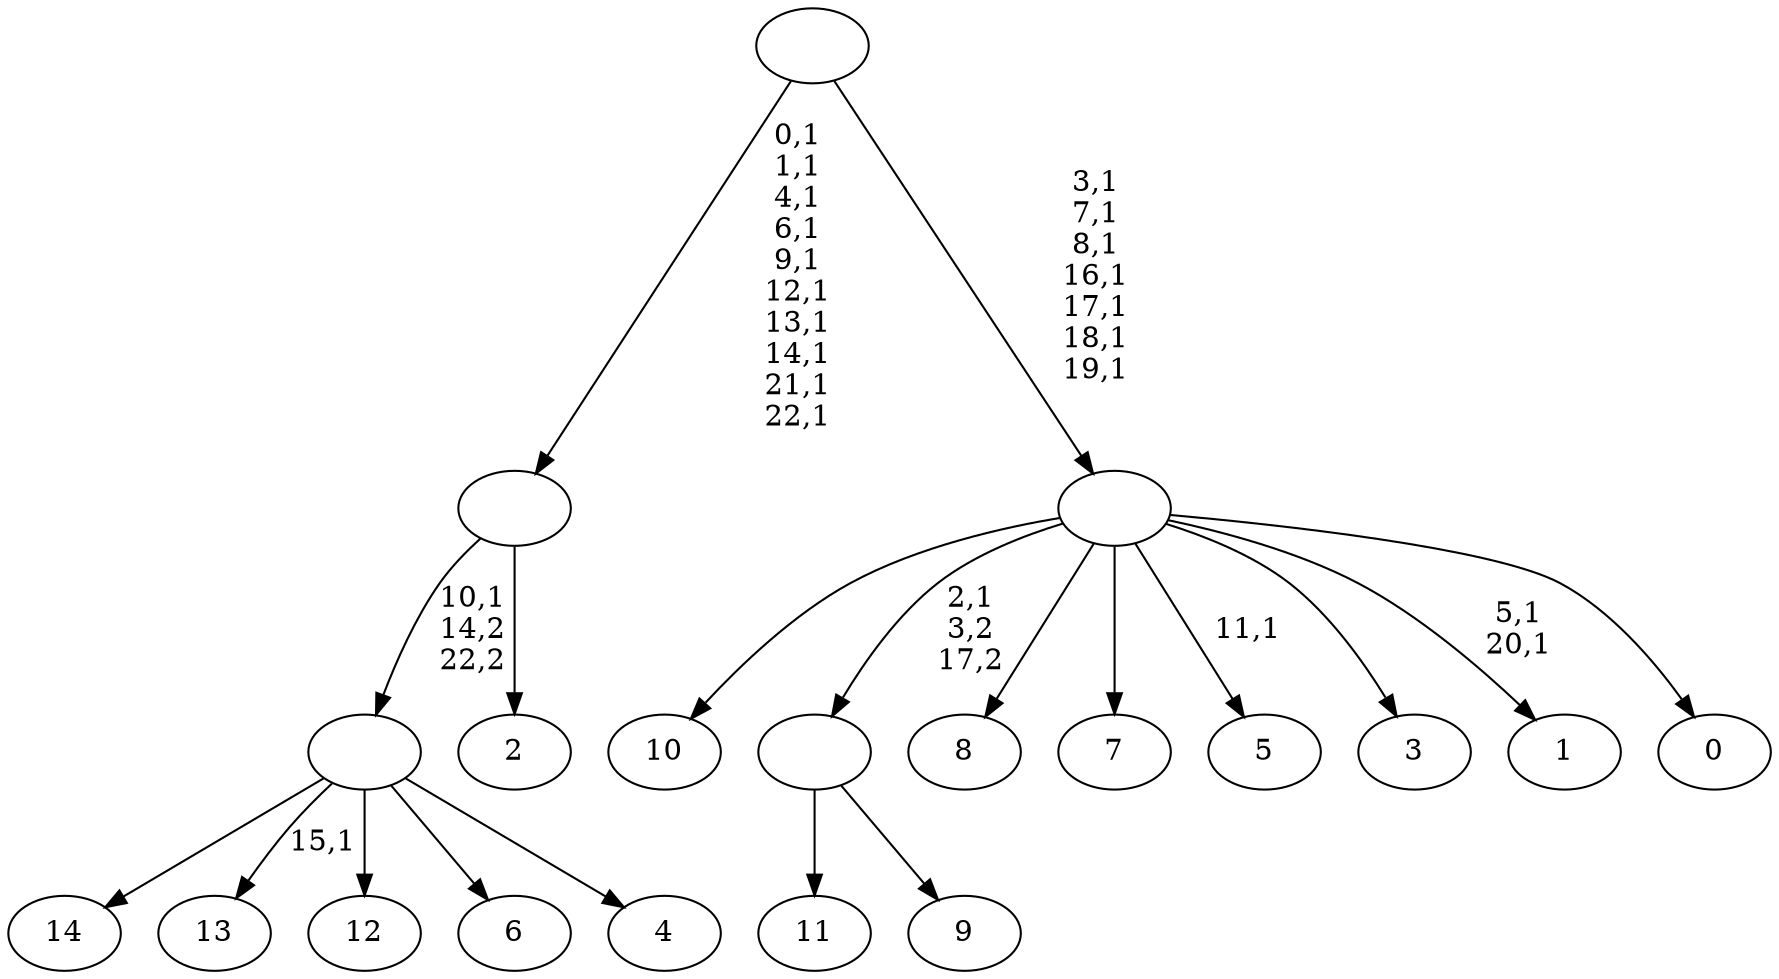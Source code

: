 digraph T {
	38 [label="14"]
	37 [label="13"]
	35 [label="12"]
	34 [label="11"]
	33 [label="10"]
	32 [label="9"]
	31 [label=""]
	30 [label="8"]
	29 [label="7"]
	28 [label="6"]
	27 [label="5"]
	25 [label="4"]
	24 [label=""]
	23 [label="3"]
	22 [label="2"]
	21 [label=""]
	11 [label="1"]
	8 [label="0"]
	7 [label=""]
	0 [label=""]
	31 -> 34 [label=""]
	31 -> 32 [label=""]
	24 -> 37 [label="15,1"]
	24 -> 38 [label=""]
	24 -> 35 [label=""]
	24 -> 28 [label=""]
	24 -> 25 [label=""]
	21 -> 24 [label="10,1\n14,2\n22,2"]
	21 -> 22 [label=""]
	7 -> 11 [label="5,1\n20,1"]
	7 -> 27 [label="11,1"]
	7 -> 33 [label=""]
	7 -> 31 [label="2,1\n3,2\n17,2"]
	7 -> 30 [label=""]
	7 -> 29 [label=""]
	7 -> 23 [label=""]
	7 -> 8 [label=""]
	0 -> 7 [label="3,1\n7,1\n8,1\n16,1\n17,1\n18,1\n19,1"]
	0 -> 21 [label="0,1\n1,1\n4,1\n6,1\n9,1\n12,1\n13,1\n14,1\n21,1\n22,1"]
}
